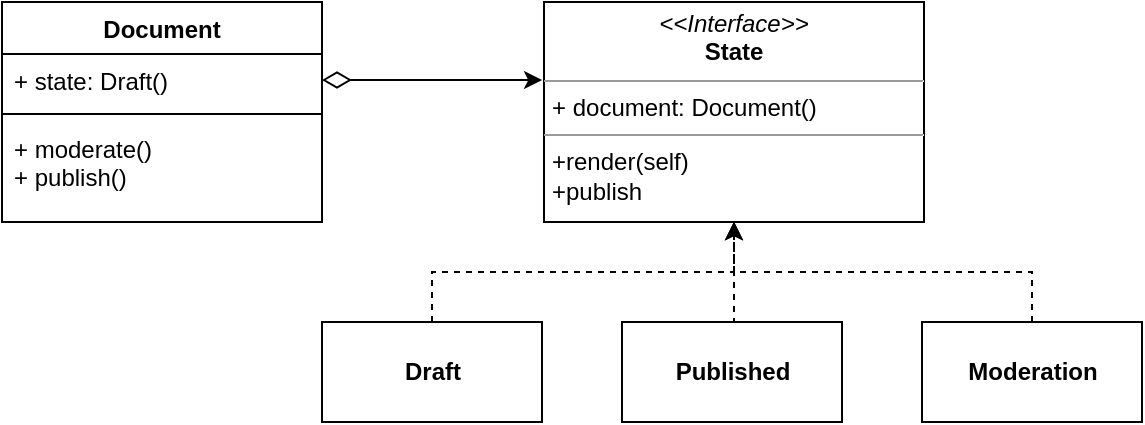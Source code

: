 <mxfile version="14.6.13" type="device"><diagram id="Xx6WHkbZ90wGw88ztGpZ" name="Page-1"><mxGraphModel dx="651" dy="1161" grid="1" gridSize="10" guides="1" tooltips="1" connect="1" arrows="1" fold="1" page="1" pageScale="1" pageWidth="827" pageHeight="1169" math="0" shadow="0"><root><mxCell id="0"/><mxCell id="1" parent="0"/><mxCell id="256MtbjyZ3YfAsyOBLKk-2" value="&lt;p style=&quot;margin: 0px ; margin-top: 4px ; text-align: center&quot;&gt;&lt;i&gt;&amp;lt;&amp;lt;Interface&amp;gt;&amp;gt;&lt;/i&gt;&lt;br&gt;&lt;b&gt;State&lt;/b&gt;&lt;/p&gt;&lt;hr size=&quot;1&quot;&gt;&lt;p style=&quot;margin: 0px ; margin-left: 4px&quot;&gt;+ document: Document()&lt;/p&gt;&lt;hr size=&quot;1&quot;&gt;&lt;p style=&quot;margin: 0px ; margin-left: 4px&quot;&gt;+render(self)&lt;/p&gt;&lt;p style=&quot;margin: 0px ; margin-left: 4px&quot;&gt;+publish&lt;/p&gt;" style="verticalAlign=top;align=left;overflow=fill;fontSize=12;fontFamily=Helvetica;html=1;" vertex="1" parent="1"><mxGeometry x="320" y="340" width="190" height="110" as="geometry"/></mxCell><mxCell id="256MtbjyZ3YfAsyOBLKk-10" style="edgeStyle=orthogonalEdgeStyle;rounded=0;orthogonalLoop=1;jettySize=auto;html=1;exitX=0.5;exitY=0;exitDx=0;exitDy=0;entryX=0.5;entryY=1;entryDx=0;entryDy=0;dashed=1;" edge="1" parent="1" source="256MtbjyZ3YfAsyOBLKk-7" target="256MtbjyZ3YfAsyOBLKk-2"><mxGeometry relative="1" as="geometry"/></mxCell><mxCell id="256MtbjyZ3YfAsyOBLKk-7" value="&lt;b&gt;Draft&lt;/b&gt;" style="html=1;" vertex="1" parent="1"><mxGeometry x="209" y="500" width="110" height="50" as="geometry"/></mxCell><mxCell id="256MtbjyZ3YfAsyOBLKk-12" style="edgeStyle=orthogonalEdgeStyle;rounded=0;orthogonalLoop=1;jettySize=auto;html=1;exitX=0.5;exitY=0;exitDx=0;exitDy=0;entryX=0.5;entryY=1;entryDx=0;entryDy=0;dashed=1;" edge="1" parent="1" source="256MtbjyZ3YfAsyOBLKk-8" target="256MtbjyZ3YfAsyOBLKk-2"><mxGeometry relative="1" as="geometry"/></mxCell><mxCell id="256MtbjyZ3YfAsyOBLKk-8" value="&lt;b&gt;Moderation&lt;/b&gt;" style="html=1;" vertex="1" parent="1"><mxGeometry x="509" y="500" width="110" height="50" as="geometry"/></mxCell><mxCell id="256MtbjyZ3YfAsyOBLKk-11" style="edgeStyle=orthogonalEdgeStyle;rounded=0;orthogonalLoop=1;jettySize=auto;html=1;exitX=0.5;exitY=0;exitDx=0;exitDy=0;entryX=0.5;entryY=1;entryDx=0;entryDy=0;dashed=1;" edge="1" parent="1" source="256MtbjyZ3YfAsyOBLKk-9" target="256MtbjyZ3YfAsyOBLKk-2"><mxGeometry relative="1" as="geometry"><Array as="points"><mxPoint x="415" y="500"/></Array></mxGeometry></mxCell><mxCell id="256MtbjyZ3YfAsyOBLKk-9" value="&lt;b&gt;Published&lt;/b&gt;" style="html=1;" vertex="1" parent="1"><mxGeometry x="359" y="500" width="110" height="50" as="geometry"/></mxCell><mxCell id="256MtbjyZ3YfAsyOBLKk-17" value="Document" style="swimlane;fontStyle=1;align=center;verticalAlign=top;childLayout=stackLayout;horizontal=1;startSize=26;horizontalStack=0;resizeParent=1;resizeParentMax=0;resizeLast=0;collapsible=1;marginBottom=0;" vertex="1" parent="1"><mxGeometry x="49" y="340" width="160" height="110" as="geometry"/></mxCell><mxCell id="256MtbjyZ3YfAsyOBLKk-18" value="+ state: Draft()" style="text;strokeColor=none;fillColor=none;align=left;verticalAlign=top;spacingLeft=4;spacingRight=4;overflow=hidden;rotatable=0;points=[[0,0.5],[1,0.5]];portConstraint=eastwest;" vertex="1" parent="256MtbjyZ3YfAsyOBLKk-17"><mxGeometry y="26" width="160" height="26" as="geometry"/></mxCell><mxCell id="256MtbjyZ3YfAsyOBLKk-19" value="" style="line;strokeWidth=1;fillColor=none;align=left;verticalAlign=middle;spacingTop=-1;spacingLeft=3;spacingRight=3;rotatable=0;labelPosition=right;points=[];portConstraint=eastwest;" vertex="1" parent="256MtbjyZ3YfAsyOBLKk-17"><mxGeometry y="52" width="160" height="8" as="geometry"/></mxCell><mxCell id="256MtbjyZ3YfAsyOBLKk-20" value="+ moderate()&#10;+ publish()" style="text;strokeColor=none;fillColor=none;align=left;verticalAlign=top;spacingLeft=4;spacingRight=4;overflow=hidden;rotatable=0;points=[[0,0.5],[1,0.5]];portConstraint=eastwest;" vertex="1" parent="256MtbjyZ3YfAsyOBLKk-17"><mxGeometry y="60" width="160" height="50" as="geometry"/></mxCell><mxCell id="256MtbjyZ3YfAsyOBLKk-21" style="edgeStyle=orthogonalEdgeStyle;rounded=0;orthogonalLoop=1;jettySize=auto;html=1;exitX=1;exitY=0.5;exitDx=0;exitDy=0;entryX=-0.005;entryY=0.355;entryDx=0;entryDy=0;entryPerimeter=0;startArrow=diamondThin;startFill=0;endSize=6;startSize=12;" edge="1" parent="1" source="256MtbjyZ3YfAsyOBLKk-18" target="256MtbjyZ3YfAsyOBLKk-2"><mxGeometry relative="1" as="geometry"/></mxCell></root></mxGraphModel></diagram></mxfile>